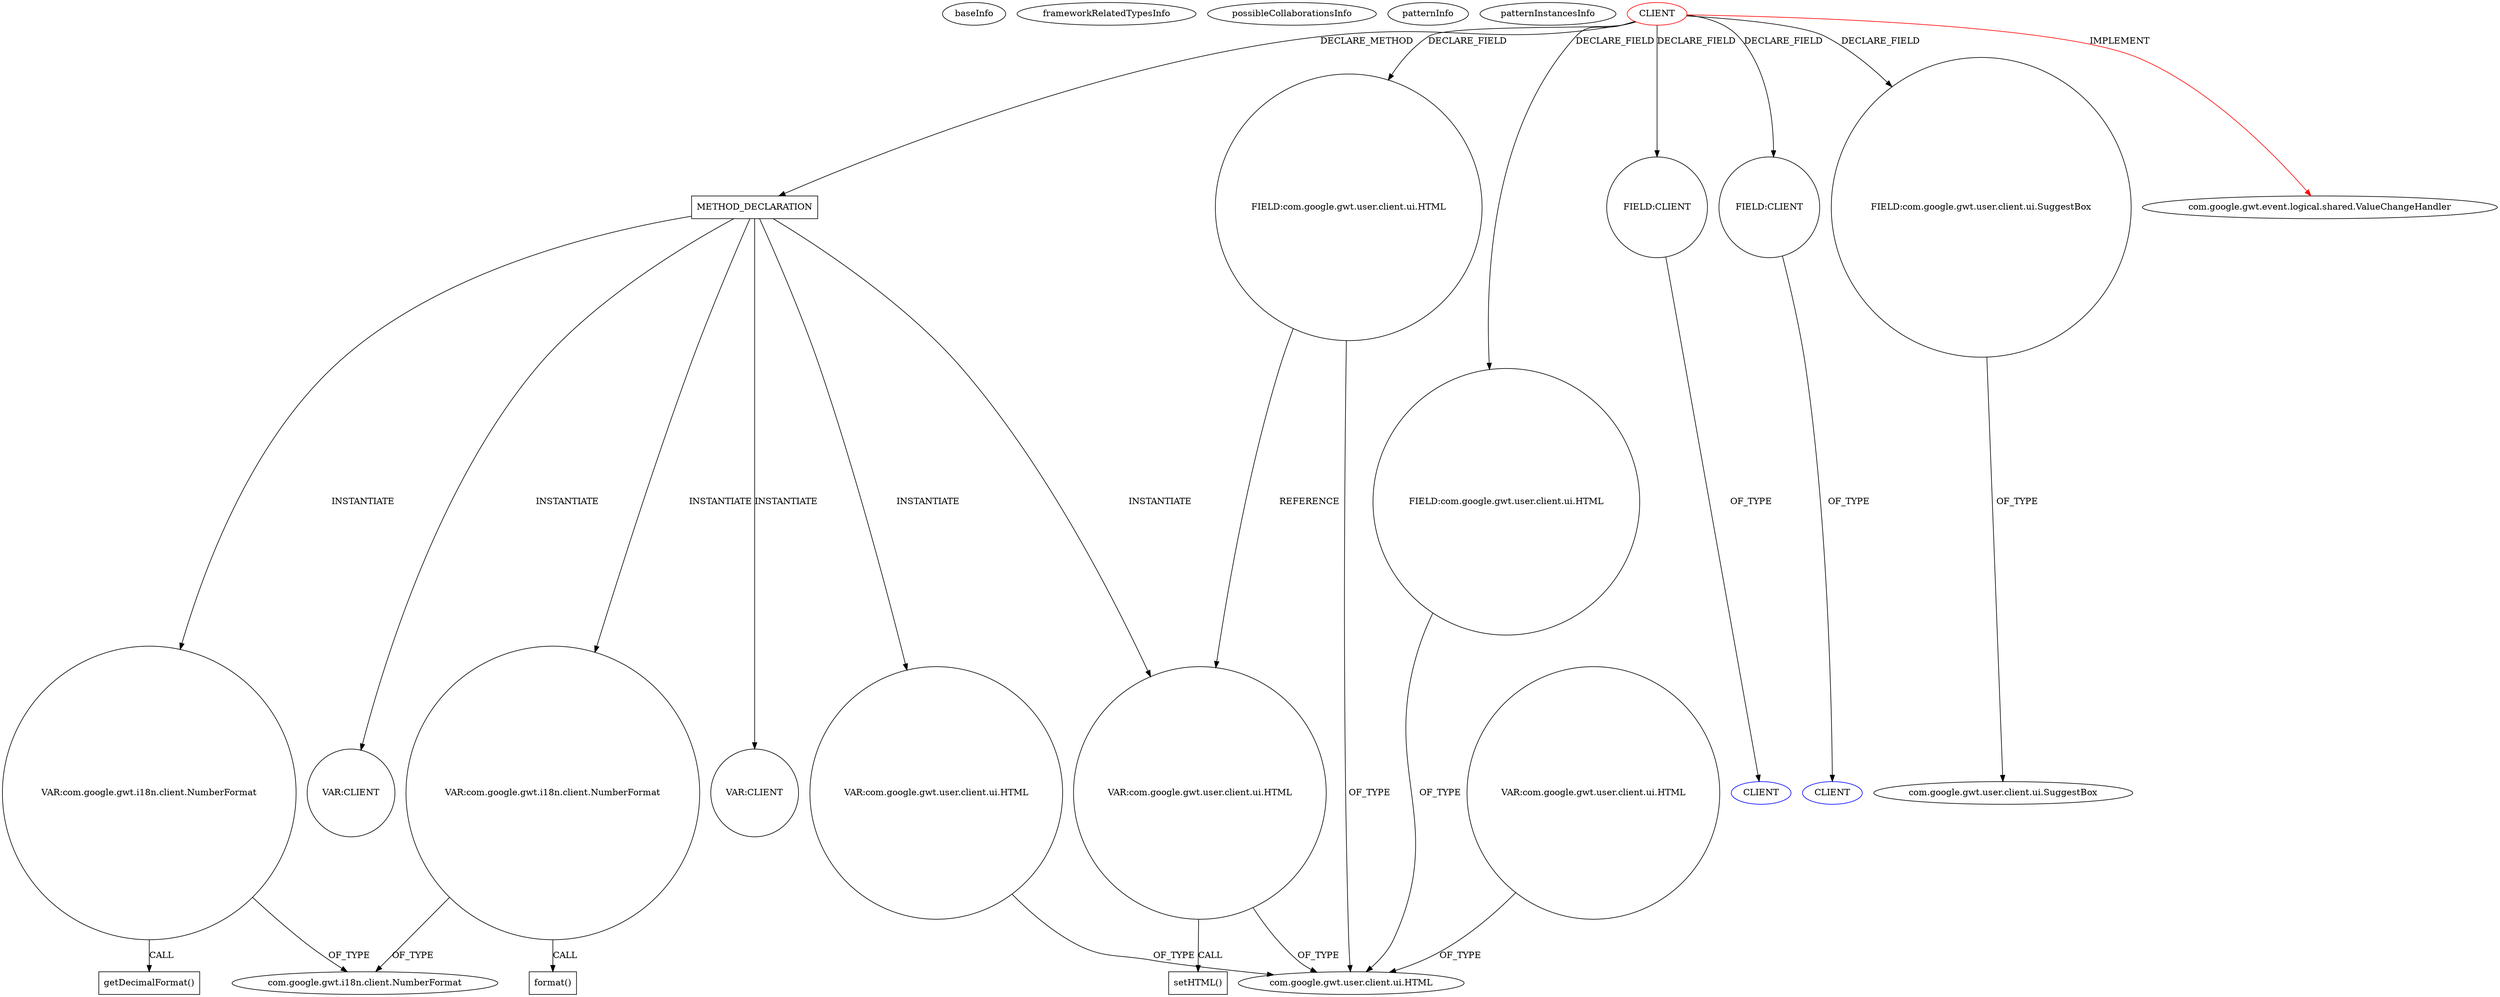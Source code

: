 digraph {
baseInfo[graphId=1491,category="pattern",isAnonymous=false,possibleRelation=false]
frameworkRelatedTypesInfo[0="com.google.gwt.event.logical.shared.ValueChangeHandler"]
possibleCollaborationsInfo[]
patternInfo[frequency=2.0,patternRootClient=0]
patternInstancesInfo[0="WSDOT-WSDOT-Search-GWT~/WSDOT-WSDOT-Search-GWT/WSDOT-Search-GWT-master/src/gov/wa/wsdot/search/client/SearchWidget.java~SearchWidget~449",1="daonb-obudget~/daonb-obudget/obudget-master/src/client/src/org/obudget/client/Application.java~Application~1154"]
282[label="com.google.gwt.i18n.client.NumberFormat",vertexType="FRAMEWORK_CLASS_TYPE",isFrameworkType=false]
391[label="VAR:com.google.gwt.i18n.client.NumberFormat",vertexType="VARIABLE_EXPRESION",isFrameworkType=false,shape=circle]
196[label="METHOD_DECLARATION",vertexType="CLIENT_METHOD_DECLARATION",isFrameworkType=false,shape=box]
0[label="CLIENT",vertexType="ROOT_CLIENT_CLASS_DECLARATION",isFrameworkType=false,color=red]
432[label="VAR:CLIENT",vertexType="VARIABLE_EXPRESION",isFrameworkType=false,shape=circle]
12[label="FIELD:CLIENT",vertexType="FIELD_DECLARATION",isFrameworkType=false,shape=circle]
435[label="VAR:CLIENT",vertexType="VARIABLE_EXPRESION",isFrameworkType=false,shape=circle]
4[label="FIELD:CLIENT",vertexType="FIELD_DECLARATION",isFrameworkType=false,shape=circle]
7[label="FIELD:com.google.gwt.user.client.ui.HTML",vertexType="FIELD_DECLARATION",isFrameworkType=false,shape=circle]
23[label="FIELD:com.google.gwt.user.client.ui.HTML",vertexType="FIELD_DECLARATION",isFrameworkType=false,shape=circle]
295[label="VAR:com.google.gwt.user.client.ui.HTML",vertexType="VARIABLE_EXPRESION",isFrameworkType=false,shape=circle]
390[label="setHTML()",vertexType="INSIDE_CALL",isFrameworkType=false,shape=box]
428[label="VAR:com.google.gwt.user.client.ui.HTML",vertexType="VARIABLE_EXPRESION",isFrameworkType=false,shape=circle]
15[label="FIELD:com.google.gwt.user.client.ui.SuggestBox",vertexType="FIELD_DECLARATION",isFrameworkType=false,shape=circle]
16[label="com.google.gwt.user.client.ui.SuggestBox",vertexType="FRAMEWORK_CLASS_TYPE",isFrameworkType=false]
5[label="CLIENT",vertexType="REFERENCE_CLIENT_CLASS_DECLARATION",isFrameworkType=false,color=blue]
13[label="CLIENT",vertexType="REFERENCE_CLIENT_CLASS_DECLARATION",isFrameworkType=false,color=blue]
1[label="com.google.gwt.event.logical.shared.ValueChangeHandler",vertexType="FRAMEWORK_INTERFACE_TYPE",isFrameworkType=false]
283[label="VAR:com.google.gwt.i18n.client.NumberFormat",vertexType="VARIABLE_EXPRESION",isFrameworkType=false,shape=circle]
392[label="format()",vertexType="INSIDE_CALL",isFrameworkType=false,shape=box]
284[label="getDecimalFormat()",vertexType="INSIDE_CALL",isFrameworkType=false,shape=box]
3[label="com.google.gwt.user.client.ui.HTML",vertexType="FRAMEWORK_CLASS_TYPE",isFrameworkType=false]
164[label="VAR:com.google.gwt.user.client.ui.HTML",vertexType="VARIABLE_EXPRESION",isFrameworkType=false,shape=circle]
196->428[label="INSTANTIATE"]
196->391[label="INSTANTIATE"]
283->282[label="OF_TYPE"]
12->13[label="OF_TYPE"]
23->3[label="OF_TYPE"]
0->4[label="DECLARE_FIELD"]
4->5[label="OF_TYPE"]
196->435[label="INSTANTIATE"]
0->15[label="DECLARE_FIELD"]
391->282[label="OF_TYPE"]
196->432[label="INSTANTIATE"]
283->284[label="CALL"]
0->1[label="IMPLEMENT",color=red]
23->295[label="REFERENCE"]
164->3[label="OF_TYPE"]
295->3[label="OF_TYPE"]
0->196[label="DECLARE_METHOD"]
0->12[label="DECLARE_FIELD"]
428->3[label="OF_TYPE"]
391->392[label="CALL"]
196->283[label="INSTANTIATE"]
0->7[label="DECLARE_FIELD"]
196->295[label="INSTANTIATE"]
7->3[label="OF_TYPE"]
15->16[label="OF_TYPE"]
0->23[label="DECLARE_FIELD"]
295->390[label="CALL"]
}
